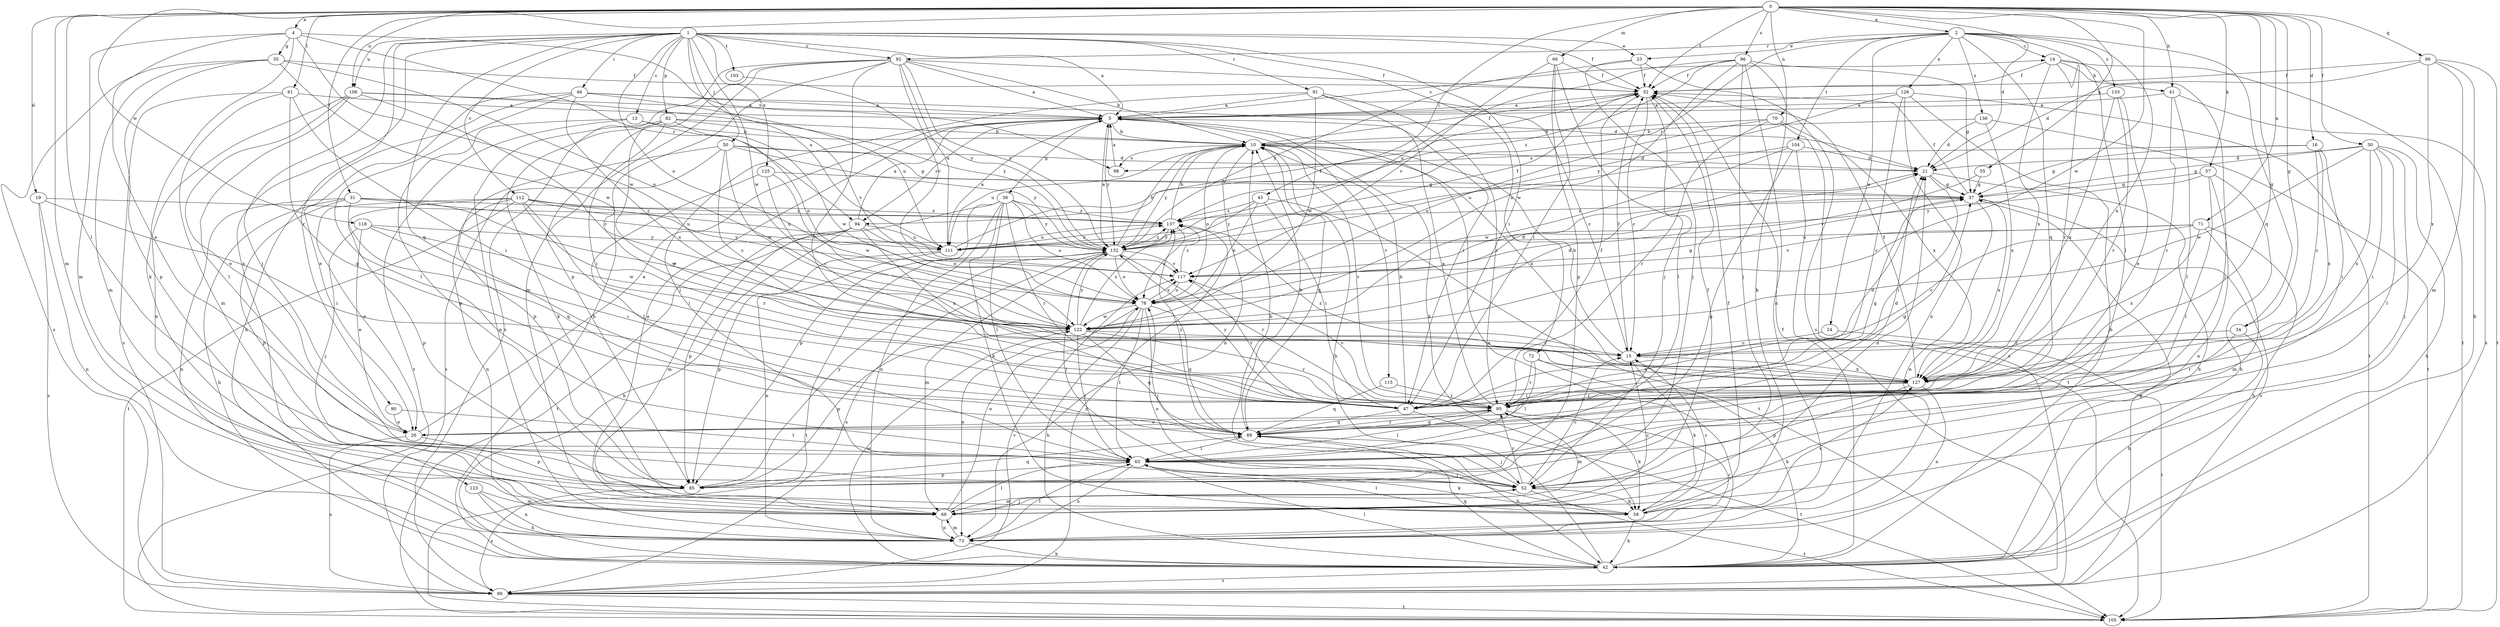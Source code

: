 strict digraph  {
0;
1;
2;
4;
5;
10;
13;
14;
15;
16;
19;
21;
23;
24;
26;
30;
31;
32;
34;
35;
36;
37;
41;
42;
45;
46;
47;
50;
52;
55;
57;
58;
61;
63;
66;
68;
70;
71;
72;
73;
78;
82;
85;
86;
89;
90;
91;
92;
94;
95;
96;
98;
99;
103;
104;
105;
106;
111;
112;
115;
117;
118;
122;
123;
125;
126;
127;
132;
133;
136;
137;
0 -> 2  [label=a];
0 -> 4  [label=a];
0 -> 16  [label=d];
0 -> 19  [label=d];
0 -> 21  [label=d];
0 -> 30  [label=f];
0 -> 31  [label=f];
0 -> 32  [label=f];
0 -> 34  [label=g];
0 -> 41  [label=h];
0 -> 45  [label=i];
0 -> 55  [label=k];
0 -> 57  [label=k];
0 -> 61  [label=l];
0 -> 63  [label=l];
0 -> 66  [label=m];
0 -> 68  [label=m];
0 -> 70  [label=n];
0 -> 71  [label=n];
0 -> 86  [label=q];
0 -> 89  [label=q];
0 -> 96  [label=s];
0 -> 106  [label=u];
0 -> 118  [label=w];
0 -> 122  [label=w];
1 -> 5  [label=a];
1 -> 13  [label=c];
1 -> 23  [label=e];
1 -> 32  [label=f];
1 -> 46  [label=i];
1 -> 47  [label=i];
1 -> 50  [label=j];
1 -> 52  [label=j];
1 -> 72  [label=n];
1 -> 78  [label=o];
1 -> 82  [label=p];
1 -> 89  [label=q];
1 -> 90  [label=r];
1 -> 91  [label=r];
1 -> 92  [label=r];
1 -> 103  [label=t];
1 -> 106  [label=u];
1 -> 111  [label=u];
1 -> 112  [label=v];
1 -> 122  [label=w];
1 -> 123  [label=x];
1 -> 125  [label=x];
2 -> 14  [label=c];
2 -> 23  [label=e];
2 -> 24  [label=e];
2 -> 34  [label=g];
2 -> 63  [label=l];
2 -> 89  [label=q];
2 -> 92  [label=r];
2 -> 94  [label=r];
2 -> 104  [label=t];
2 -> 126  [label=x];
2 -> 127  [label=x];
2 -> 133  [label=z];
2 -> 136  [label=z];
4 -> 26  [label=e];
4 -> 35  [label=g];
4 -> 58  [label=k];
4 -> 68  [label=m];
4 -> 94  [label=r];
4 -> 98  [label=s];
4 -> 122  [label=w];
5 -> 10  [label=b];
5 -> 14  [label=c];
5 -> 36  [label=g];
5 -> 58  [label=k];
5 -> 94  [label=r];
5 -> 115  [label=v];
5 -> 132  [label=y];
10 -> 21  [label=d];
10 -> 32  [label=f];
10 -> 73  [label=n];
10 -> 78  [label=o];
10 -> 89  [label=q];
10 -> 95  [label=r];
10 -> 98  [label=s];
10 -> 111  [label=u];
10 -> 127  [label=x];
10 -> 132  [label=y];
13 -> 10  [label=b];
13 -> 78  [label=o];
13 -> 85  [label=p];
13 -> 105  [label=t];
14 -> 32  [label=f];
14 -> 41  [label=h];
14 -> 52  [label=j];
14 -> 95  [label=r];
14 -> 105  [label=t];
14 -> 127  [label=x];
15 -> 10  [label=b];
15 -> 32  [label=f];
15 -> 58  [label=k];
15 -> 127  [label=x];
16 -> 15  [label=c];
16 -> 37  [label=g];
16 -> 47  [label=i];
16 -> 98  [label=s];
16 -> 127  [label=x];
19 -> 47  [label=i];
19 -> 73  [label=n];
19 -> 99  [label=s];
19 -> 137  [label=z];
21 -> 37  [label=g];
21 -> 42  [label=h];
21 -> 47  [label=i];
23 -> 32  [label=f];
23 -> 52  [label=j];
23 -> 99  [label=s];
23 -> 132  [label=y];
24 -> 15  [label=c];
24 -> 105  [label=t];
26 -> 5  [label=a];
26 -> 21  [label=d];
26 -> 85  [label=p];
26 -> 99  [label=s];
30 -> 21  [label=d];
30 -> 37  [label=g];
30 -> 42  [label=h];
30 -> 47  [label=i];
30 -> 52  [label=j];
30 -> 63  [label=l];
30 -> 122  [label=w];
30 -> 127  [label=x];
31 -> 42  [label=h];
31 -> 73  [label=n];
31 -> 85  [label=p];
31 -> 89  [label=q];
31 -> 111  [label=u];
31 -> 122  [label=w];
31 -> 137  [label=z];
32 -> 5  [label=a];
32 -> 15  [label=c];
32 -> 63  [label=l];
34 -> 15  [label=c];
34 -> 42  [label=h];
34 -> 95  [label=r];
35 -> 32  [label=f];
35 -> 68  [label=m];
35 -> 78  [label=o];
35 -> 85  [label=p];
35 -> 99  [label=s];
35 -> 122  [label=w];
36 -> 58  [label=k];
36 -> 63  [label=l];
36 -> 73  [label=n];
36 -> 78  [label=o];
36 -> 85  [label=p];
36 -> 95  [label=r];
36 -> 105  [label=t];
36 -> 132  [label=y];
36 -> 137  [label=z];
37 -> 32  [label=f];
37 -> 73  [label=n];
37 -> 99  [label=s];
37 -> 117  [label=v];
37 -> 127  [label=x];
37 -> 137  [label=z];
41 -> 5  [label=a];
41 -> 63  [label=l];
41 -> 95  [label=r];
41 -> 99  [label=s];
42 -> 5  [label=a];
42 -> 10  [label=b];
42 -> 32  [label=f];
42 -> 63  [label=l];
42 -> 89  [label=q];
42 -> 99  [label=s];
42 -> 122  [label=w];
45 -> 47  [label=i];
45 -> 78  [label=o];
45 -> 105  [label=t];
45 -> 132  [label=y];
45 -> 137  [label=z];
46 -> 5  [label=a];
46 -> 21  [label=d];
46 -> 26  [label=e];
46 -> 42  [label=h];
46 -> 63  [label=l];
46 -> 111  [label=u];
46 -> 127  [label=x];
47 -> 10  [label=b];
47 -> 21  [label=d];
47 -> 32  [label=f];
47 -> 89  [label=q];
47 -> 105  [label=t];
47 -> 117  [label=v];
47 -> 132  [label=y];
50 -> 15  [label=c];
50 -> 21  [label=d];
50 -> 37  [label=g];
50 -> 85  [label=p];
50 -> 99  [label=s];
50 -> 122  [label=w];
50 -> 132  [label=y];
52 -> 10  [label=b];
52 -> 15  [label=c];
52 -> 32  [label=f];
52 -> 58  [label=k];
52 -> 68  [label=m];
52 -> 95  [label=r];
52 -> 105  [label=t];
55 -> 37  [label=g];
55 -> 117  [label=v];
57 -> 37  [label=g];
57 -> 42  [label=h];
57 -> 63  [label=l];
57 -> 73  [label=n];
57 -> 132  [label=y];
58 -> 15  [label=c];
58 -> 32  [label=f];
58 -> 42  [label=h];
58 -> 63  [label=l];
58 -> 78  [label=o];
58 -> 127  [label=x];
61 -> 5  [label=a];
61 -> 47  [label=i];
61 -> 68  [label=m];
61 -> 89  [label=q];
61 -> 99  [label=s];
63 -> 52  [label=j];
63 -> 58  [label=k];
63 -> 73  [label=n];
63 -> 85  [label=p];
66 -> 32  [label=f];
66 -> 47  [label=i];
66 -> 52  [label=j];
66 -> 85  [label=p];
66 -> 117  [label=v];
68 -> 5  [label=a];
68 -> 15  [label=c];
68 -> 21  [label=d];
68 -> 52  [label=j];
68 -> 63  [label=l];
68 -> 73  [label=n];
68 -> 78  [label=o];
70 -> 10  [label=b];
70 -> 78  [label=o];
70 -> 95  [label=r];
70 -> 99  [label=s];
70 -> 127  [label=x];
71 -> 15  [label=c];
71 -> 42  [label=h];
71 -> 68  [label=m];
71 -> 111  [label=u];
71 -> 117  [label=v];
71 -> 127  [label=x];
72 -> 42  [label=h];
72 -> 63  [label=l];
72 -> 95  [label=r];
72 -> 127  [label=x];
73 -> 42  [label=h];
73 -> 63  [label=l];
73 -> 68  [label=m];
73 -> 95  [label=r];
78 -> 21  [label=d];
78 -> 37  [label=g];
78 -> 42  [label=h];
78 -> 52  [label=j];
78 -> 63  [label=l];
78 -> 73  [label=n];
78 -> 89  [label=q];
78 -> 117  [label=v];
78 -> 122  [label=w];
82 -> 10  [label=b];
82 -> 47  [label=i];
82 -> 58  [label=k];
82 -> 73  [label=n];
82 -> 95  [label=r];
82 -> 117  [label=v];
82 -> 122  [label=w];
85 -> 89  [label=q];
85 -> 99  [label=s];
85 -> 132  [label=y];
86 -> 21  [label=d];
86 -> 32  [label=f];
86 -> 42  [label=h];
86 -> 68  [label=m];
86 -> 105  [label=t];
86 -> 127  [label=x];
89 -> 10  [label=b];
89 -> 37  [label=g];
89 -> 42  [label=h];
89 -> 52  [label=j];
89 -> 63  [label=l];
89 -> 95  [label=r];
89 -> 137  [label=z];
90 -> 26  [label=e];
90 -> 63  [label=l];
91 -> 5  [label=a];
91 -> 15  [label=c];
91 -> 47  [label=i];
91 -> 52  [label=j];
91 -> 95  [label=r];
91 -> 122  [label=w];
92 -> 5  [label=a];
92 -> 10  [label=b];
92 -> 32  [label=f];
92 -> 42  [label=h];
92 -> 47  [label=i];
92 -> 68  [label=m];
92 -> 85  [label=p];
92 -> 99  [label=s];
92 -> 111  [label=u];
92 -> 117  [label=v];
92 -> 132  [label=y];
94 -> 5  [label=a];
94 -> 42  [label=h];
94 -> 68  [label=m];
94 -> 78  [label=o];
94 -> 85  [label=p];
94 -> 111  [label=u];
94 -> 127  [label=x];
95 -> 5  [label=a];
95 -> 26  [label=e];
95 -> 37  [label=g];
95 -> 58  [label=k];
95 -> 63  [label=l];
95 -> 68  [label=m];
95 -> 89  [label=q];
95 -> 117  [label=v];
96 -> 32  [label=f];
96 -> 37  [label=g];
96 -> 52  [label=j];
96 -> 58  [label=k];
96 -> 73  [label=n];
96 -> 111  [label=u];
96 -> 122  [label=w];
96 -> 137  [label=z];
98 -> 5  [label=a];
99 -> 37  [label=g];
99 -> 105  [label=t];
99 -> 117  [label=v];
99 -> 137  [label=z];
103 -> 132  [label=y];
104 -> 21  [label=d];
104 -> 85  [label=p];
104 -> 105  [label=t];
104 -> 111  [label=u];
104 -> 122  [label=w];
106 -> 5  [label=a];
106 -> 15  [label=c];
106 -> 26  [label=e];
106 -> 63  [label=l];
106 -> 73  [label=n];
106 -> 132  [label=y];
111 -> 5  [label=a];
111 -> 32  [label=f];
111 -> 73  [label=n];
111 -> 85  [label=p];
111 -> 137  [label=z];
112 -> 26  [label=e];
112 -> 47  [label=i];
112 -> 73  [label=n];
112 -> 85  [label=p];
112 -> 95  [label=r];
112 -> 105  [label=t];
112 -> 111  [label=u];
112 -> 117  [label=v];
112 -> 137  [label=z];
115 -> 89  [label=q];
115 -> 95  [label=r];
117 -> 78  [label=o];
117 -> 137  [label=z];
118 -> 26  [label=e];
118 -> 47  [label=i];
118 -> 52  [label=j];
118 -> 122  [label=w];
118 -> 132  [label=y];
122 -> 15  [label=c];
122 -> 21  [label=d];
122 -> 63  [label=l];
122 -> 85  [label=p];
122 -> 89  [label=q];
122 -> 95  [label=r];
122 -> 132  [label=y];
122 -> 137  [label=z];
123 -> 42  [label=h];
123 -> 68  [label=m];
123 -> 73  [label=n];
125 -> 15  [label=c];
125 -> 37  [label=g];
125 -> 63  [label=l];
125 -> 122  [label=w];
126 -> 5  [label=a];
126 -> 42  [label=h];
126 -> 73  [label=n];
126 -> 95  [label=r];
126 -> 105  [label=t];
126 -> 132  [label=y];
127 -> 32  [label=f];
127 -> 47  [label=i];
127 -> 73  [label=n];
127 -> 85  [label=p];
127 -> 95  [label=r];
127 -> 137  [label=z];
132 -> 5  [label=a];
132 -> 10  [label=b];
132 -> 32  [label=f];
132 -> 52  [label=j];
132 -> 68  [label=m];
132 -> 78  [label=o];
132 -> 95  [label=r];
132 -> 99  [label=s];
132 -> 105  [label=t];
132 -> 117  [label=v];
132 -> 137  [label=z];
133 -> 5  [label=a];
133 -> 26  [label=e];
133 -> 95  [label=r];
133 -> 127  [label=x];
136 -> 10  [label=b];
136 -> 21  [label=d];
136 -> 105  [label=t];
136 -> 127  [label=x];
137 -> 10  [label=b];
137 -> 78  [label=o];
137 -> 111  [label=u];
137 -> 132  [label=y];
}
